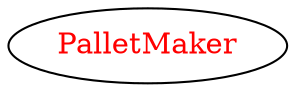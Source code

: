 digraph dependencyGraph {
 concentrate=true;
 ranksep="2.0";
 rankdir="LR"; 
 splines="ortho";
"PalletMaker" [fontcolor="red"];
}